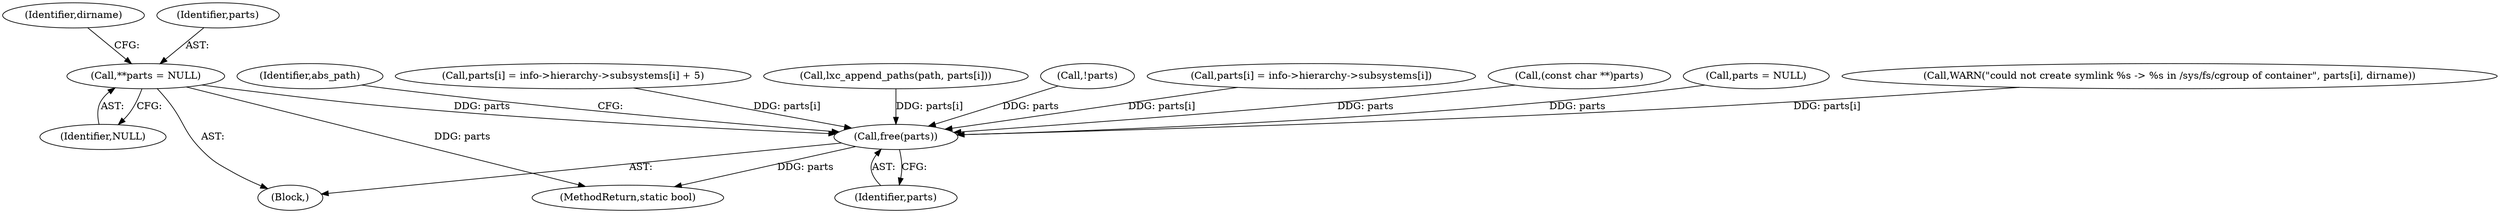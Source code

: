 digraph "0_lxc_592fd47a6245508b79fe6ac819fe6d3b2c1289be@pointer" {
"1000130" [label="(Call,**parts = NULL)"];
"1000722" [label="(Call,free(parts))"];
"1000689" [label="(Call,WARN(\"could not create symlink %s -> %s in /sys/fs/cgroup of container\", parts[i], dirname))"];
"1000722" [label="(Call,free(parts))"];
"1000725" [label="(Identifier,abs_path)"];
"1000723" [label="(Identifier,parts)"];
"1000319" [label="(Call,parts[i] = info->hierarchy->subsystems[i] + 5)"];
"1000135" [label="(Identifier,dirname)"];
"1000671" [label="(Call,lxc_append_paths(path, parts[i]))"];
"1000294" [label="(Call,!parts)"];
"1000116" [label="(Block,)"];
"1000132" [label="(Identifier,NULL)"];
"1000131" [label="(Identifier,parts)"];
"1000733" [label="(MethodReturn,static bool)"];
"1000333" [label="(Call,parts[i] = info->hierarchy->subsystems[i])"];
"1000348" [label="(Call,(const char **)parts)"];
"1000130" [label="(Call,**parts = NULL)"];
"1000707" [label="(Call,parts = NULL)"];
"1000130" -> "1000116"  [label="AST: "];
"1000130" -> "1000132"  [label="CFG: "];
"1000131" -> "1000130"  [label="AST: "];
"1000132" -> "1000130"  [label="AST: "];
"1000135" -> "1000130"  [label="CFG: "];
"1000130" -> "1000733"  [label="DDG: parts"];
"1000130" -> "1000722"  [label="DDG: parts"];
"1000722" -> "1000116"  [label="AST: "];
"1000722" -> "1000723"  [label="CFG: "];
"1000723" -> "1000722"  [label="AST: "];
"1000725" -> "1000722"  [label="CFG: "];
"1000722" -> "1000733"  [label="DDG: parts"];
"1000333" -> "1000722"  [label="DDG: parts[i]"];
"1000707" -> "1000722"  [label="DDG: parts"];
"1000348" -> "1000722"  [label="DDG: parts"];
"1000294" -> "1000722"  [label="DDG: parts"];
"1000319" -> "1000722"  [label="DDG: parts[i]"];
"1000671" -> "1000722"  [label="DDG: parts[i]"];
"1000689" -> "1000722"  [label="DDG: parts[i]"];
}
